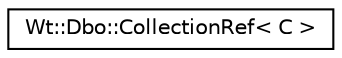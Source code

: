 digraph "Graphical Class Hierarchy"
{
 // LATEX_PDF_SIZE
  edge [fontname="Helvetica",fontsize="10",labelfontname="Helvetica",labelfontsize="10"];
  node [fontname="Helvetica",fontsize="10",shape=record];
  rankdir="LR";
  Node0 [label="Wt::Dbo::CollectionRef\< C \>",height=0.2,width=0.4,color="black", fillcolor="white", style="filled",URL="$classWt_1_1Dbo_1_1CollectionRef.html",tooltip=" "];
}
